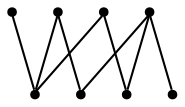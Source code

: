 graph {
  node [shape=point,comment="{\"directed\":false,\"doi\":\"10.1007/3-540-36151-0_23 \",\"figure\":\"2\"}"]

  v0 [pos="746.5833504994711,910.4165395100913"]
  v1 [pos="1521.0833549499512,910.4165395100913"]
  v2 [pos="617.4583276112875,867.4167633056643"]
  v3 [pos="1391.95826848348,867.4167633056643"]
  v4 [pos="488.4583155314128,394.1666920979819"]
  v5 [pos="1262.9583040873213,394.1666920979818"]
  v6 [pos="359.3333244323731,351.1666615804038"]
  v7 [pos="1133.8333447774253,351.1666615804038"]

  v0 -- v1 [id="-1",pos="746.5833504994711,910.4165395100913 1521.0833549499512,910.4165395100913 1521.0833549499512,910.4165395100913 1521.0833549499512,910.4165395100913"]
  v6 -- v7 [id="-2",pos="359.3333244323731,351.1666615804038 1133.8333447774253,351.1666615804038 1133.8333447774253,351.1666615804038 1133.8333447774253,351.1666615804038"]
  v6 -- v3 [id="-3",pos="359.3333244323731,351.1666615804038 1391.95826848348,867.4167633056643 1391.95826848348,867.4167633056643 1391.95826848348,867.4167633056643"]
  v6 -- v5 [id="-4",pos="359.3333244323731,351.1666615804038 1262.9583040873213,394.1666920979818 1262.9583040873213,394.1666920979818 1262.9583040873213,394.1666920979818"]
  v4 -- v5 [id="-5",pos="488.4583155314128,394.1666920979819 1262.9583040873213,394.1666920979818 1262.9583040873213,394.1666920979818 1262.9583040873213,394.1666920979818"]
  v4 -- v1 [id="-6",pos="488.4583155314128,394.1666920979819 1521.0833549499512,910.4165395100913 1521.0833549499512,910.4165395100913 1521.0833549499512,910.4165395100913"]
  v2 -- v3 [id="-7",pos="617.4583276112875,867.4167633056643 1391.95826848348,867.4167633056643 1391.95826848348,867.4167633056643 1391.95826848348,867.4167633056643"]
  v2 -- v1 [id="-8",pos="617.4583276112875,867.4167633056643 1521.0833549499512,910.4165395100913 1521.0833549499512,910.4165395100913 1521.0833549499512,910.4165395100913"]
}